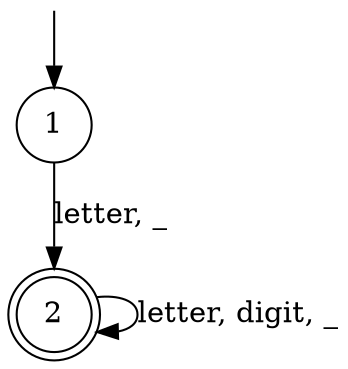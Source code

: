 digraph G {
    // rankdir=LR
    node[shape="circle"]
    // edge[fontname="courier new"]
    0[label="",color=transparent,width=0]
    2[shape=doublecircle]
    0->1
    1->2[label="letter, _"]
    2->2[label="letter, digit, _"]
}